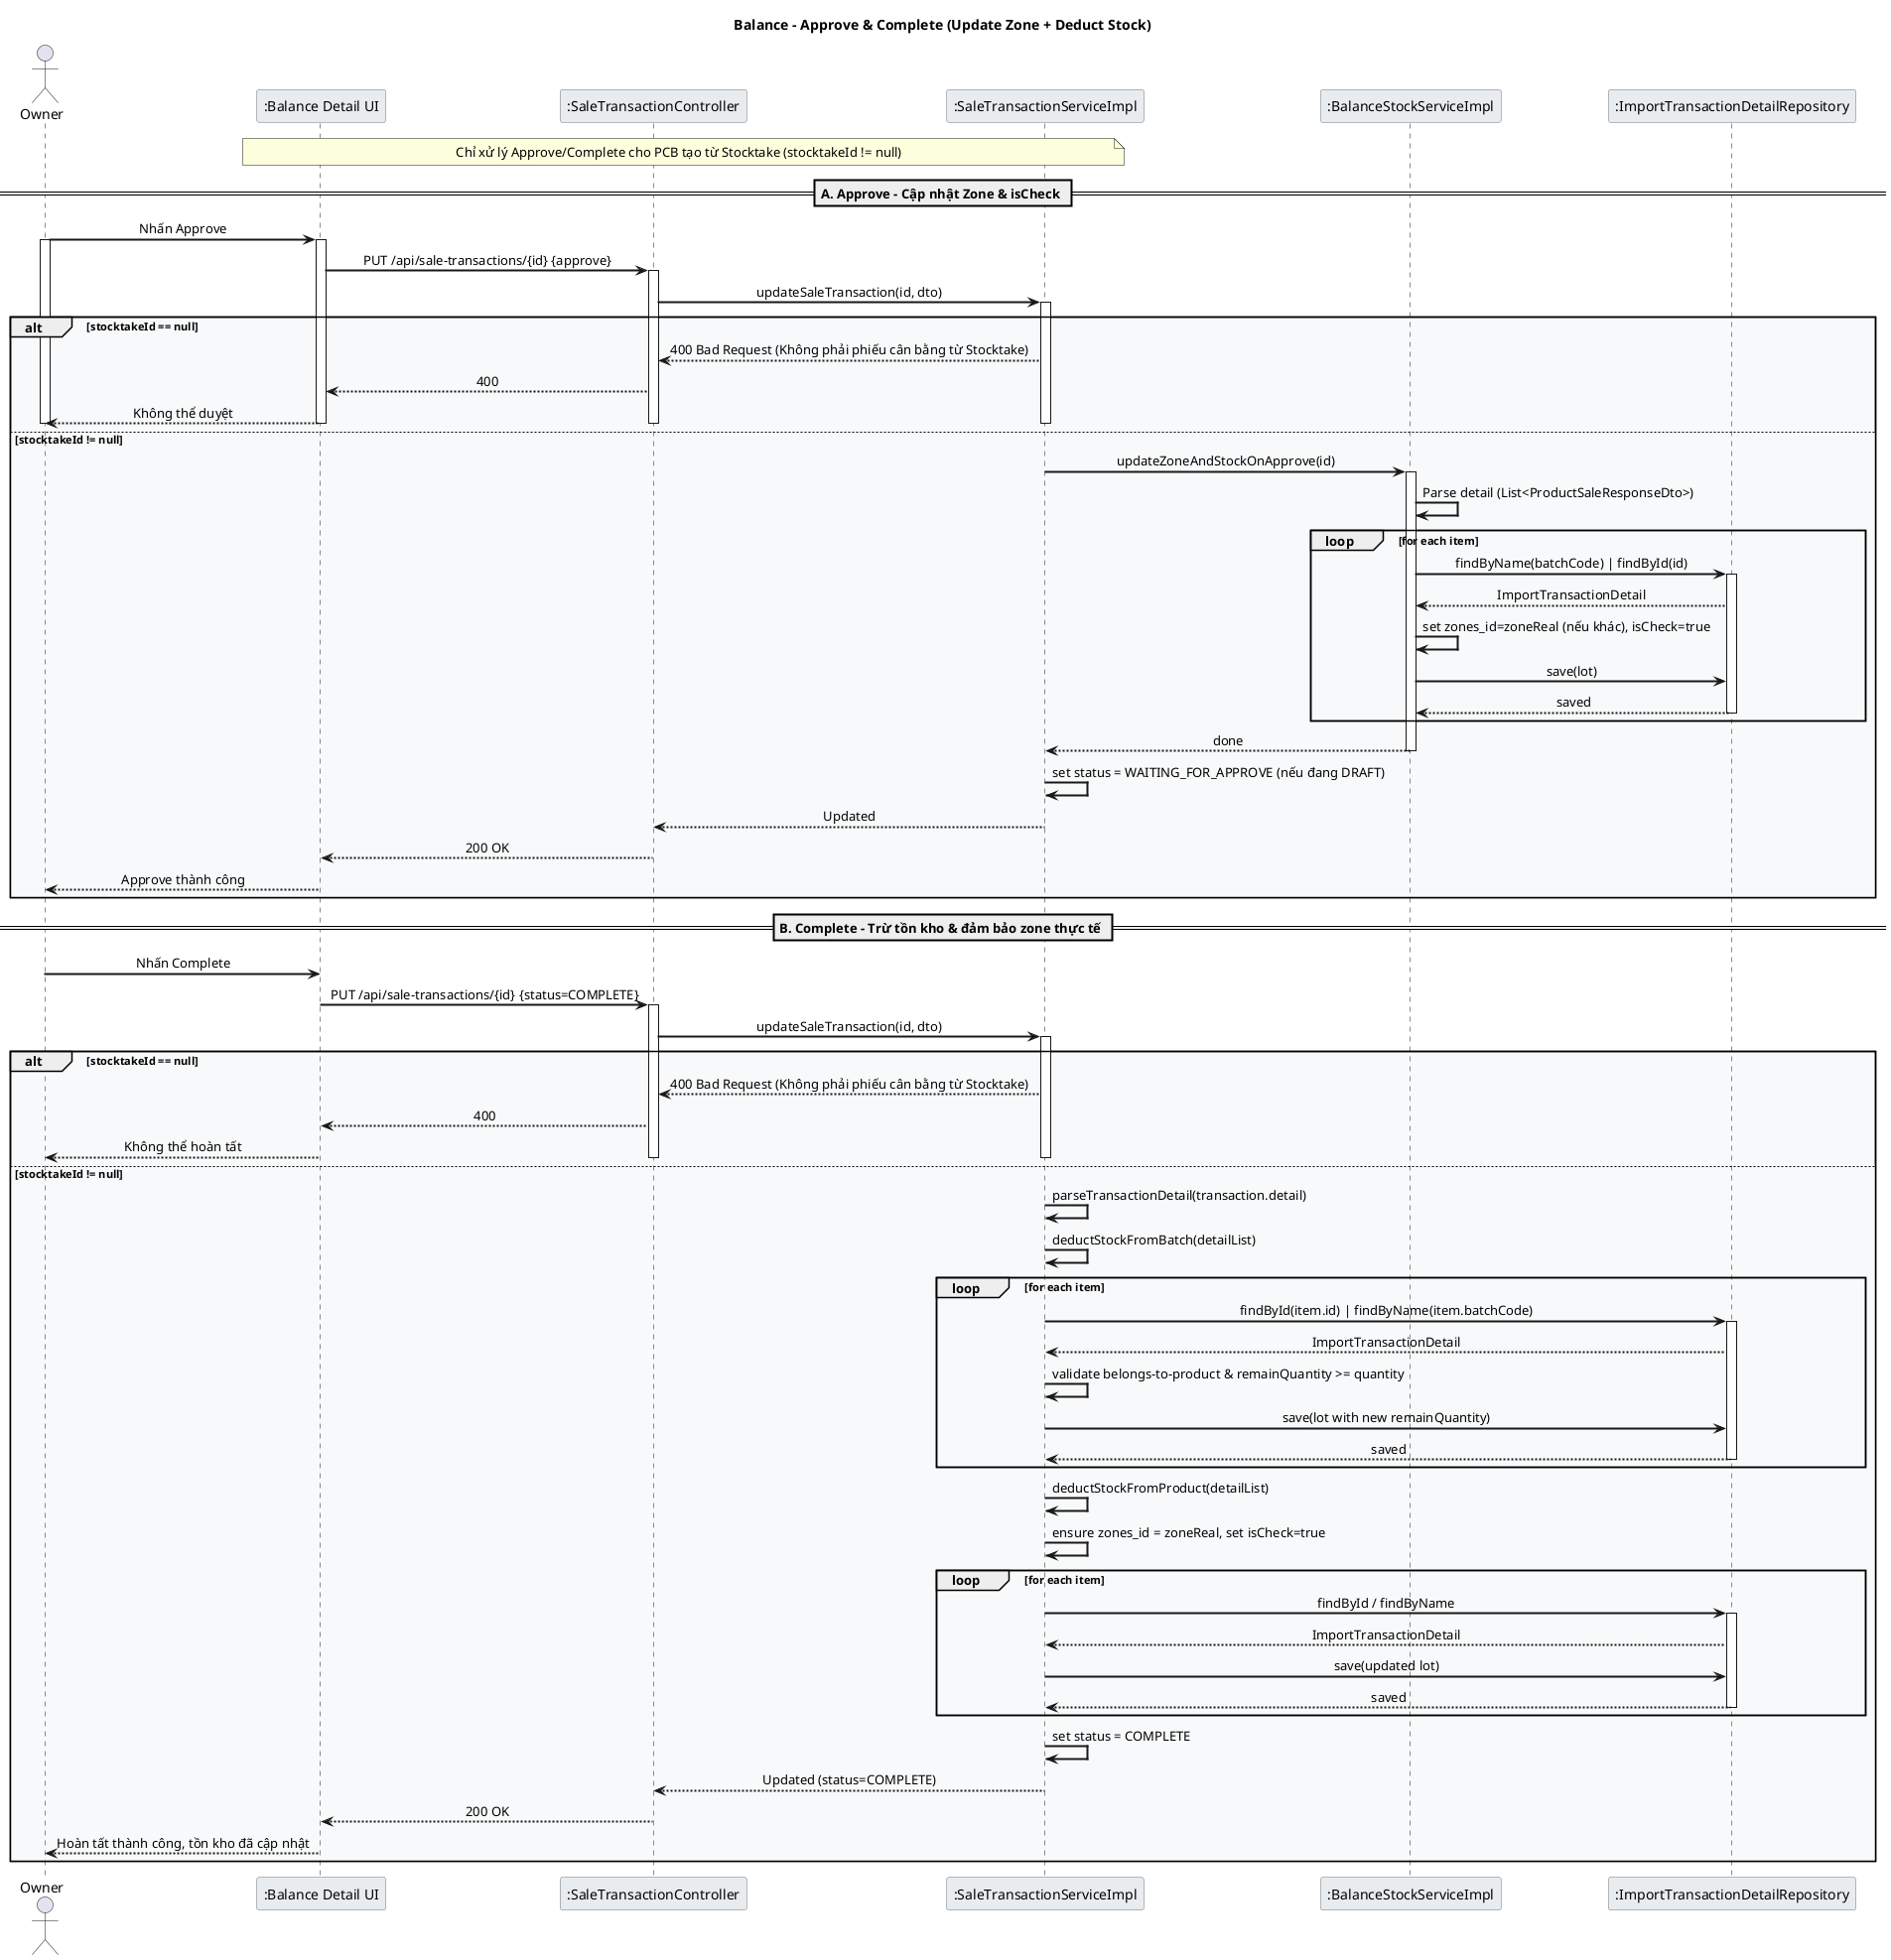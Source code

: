 @startuml Balance_Approve_Complete_Sequence

skinparam backgroundColor white
skinparam sequenceArrowThickness 2
skinparam sequenceMessageAlign center
skinparam sequenceGroupBodyBackgroundColor #F8F9FA
skinparam sequenceParticipantBorderColor #6C757D
skinparam sequenceParticipantBackgroundColor #E9ECEF
skinparam sequenceLifeLineStroke dash

title Balance – Approve & Complete (Update Zone + Deduct Stock)

actor Owner
participant ":Balance Detail UI" as DetailUI
participant ":SaleTransactionController" as SaleController
participant ":SaleTransactionServiceImpl" as SaleService
participant ":BalanceStockServiceImpl" as BalanceService
participant ":ImportTransactionDetailRepository" as ImportDetailRepo

note over DetailUI,SaleService: Chỉ xử lý Approve/Complete cho PCB tạo từ Stocktake (stocktakeId != null)

== A. Approve – Cập nhật Zone & isCheck ==
Owner -> DetailUI: Nhấn Approve
activate Owner
activate DetailUI
DetailUI -> SaleController: PUT /api/sale-transactions/{id} {approve}
activate SaleController
SaleController -> SaleService: updateSaleTransaction(id, dto)
activate SaleService

alt stocktakeId == null
  SaleService --> SaleController: 400 Bad Request (Không phải phiếu cân bằng từ Stocktake)
  SaleController --> DetailUI: 400
  DetailUI --> Owner: Không thể duyệt
  deactivate SaleService
  deactivate SaleController
  deactivate DetailUI
  deactivate Owner
else stocktakeId != null
  SaleService -> BalanceService: updateZoneAndStockOnApprove(id)
  activate BalanceService
  BalanceService -> BalanceService: Parse detail (List<ProductSaleResponseDto>)
  loop for each item
    BalanceService -> ImportDetailRepo: findByName(batchCode) | findById(id)
    activate ImportDetailRepo
    ImportDetailRepo --> BalanceService: ImportTransactionDetail
    BalanceService -> BalanceService: set zones_id=zoneReal (nếu khác), isCheck=true
    BalanceService -> ImportDetailRepo: save(lot)
    ImportDetailRepo --> BalanceService: saved
    deactivate ImportDetailRepo
  end
  BalanceService --> SaleService: done
  deactivate BalanceService
  SaleService -> SaleService: set status = WAITING_FOR_APPROVE (nếu đang DRAFT)
  SaleService --> SaleController: Updated
  deactivate SaleService
  SaleController --> DetailUI: 200 OK
  deactivate SaleController
  DetailUI --> Owner: Approve thành công
end

== B. Complete – Trừ tồn kho & đảm bảo zone thực tế ==
Owner -> DetailUI: Nhấn Complete
DetailUI -> SaleController: PUT /api/sale-transactions/{id} {status=COMPLETE}
activate SaleController
SaleController -> SaleService: updateSaleTransaction(id, dto)
activate SaleService

alt stocktakeId == null
  SaleService --> SaleController: 400 Bad Request (Không phải phiếu cân bằng từ Stocktake)
  SaleController --> DetailUI: 400
  DetailUI --> Owner: Không thể hoàn tất
  deactivate SaleService
  deactivate SaleController
else stocktakeId != null
  SaleService -> SaleService: parseTransactionDetail(transaction.detail)
  SaleService -> SaleService: deductStockFromBatch(detailList)
  loop for each item
    SaleService -> ImportDetailRepo: findById(item.id) | findByName(item.batchCode)
    activate ImportDetailRepo
    ImportDetailRepo --> SaleService: ImportTransactionDetail
    SaleService -> SaleService: validate belongs-to-product & remainQuantity >= quantity
    SaleService -> ImportDetailRepo: save(lot with new remainQuantity)
    ImportDetailRepo --> SaleService: saved
    deactivate ImportDetailRepo
  end
  SaleService -> SaleService: deductStockFromProduct(detailList)

  SaleService -> SaleService: ensure zones_id = zoneReal, set isCheck=true
  loop for each item
    SaleService -> ImportDetailRepo: findById / findByName
    activate ImportDetailRepo
    ImportDetailRepo --> SaleService: ImportTransactionDetail
    SaleService -> ImportDetailRepo: save(updated lot)
    ImportDetailRepo --> SaleService: saved
    deactivate ImportDetailRepo
  end
  SaleService -> SaleService: set status = COMPLETE
  SaleService --> SaleController: Updated (status=COMPLETE)
  deactivate SaleService
  SaleController --> DetailUI: 200 OK
  deactivate SaleController
  DetailUI --> Owner: Hoàn tất thành công, tồn kho đã cập nhật
end

deactivate DetailUI
deactivate Owner

@enduml 